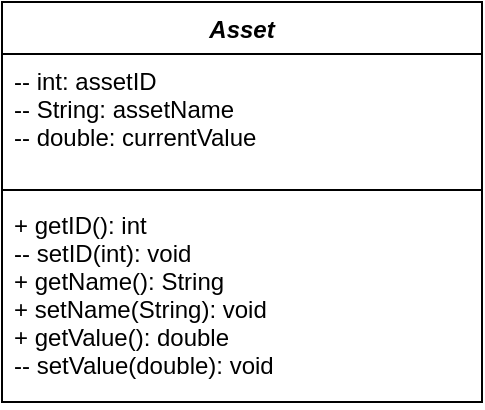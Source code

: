 <mxfile>
    <diagram id="XXtBx8HBpYeub70mTe9K" name="第 1 页">
        <mxGraphModel dx="1497" dy="581" grid="1" gridSize="10" guides="1" tooltips="1" connect="1" arrows="1" fold="1" page="1" pageScale="1" pageWidth="827" pageHeight="1169" math="0" shadow="0">
            <root>
                <mxCell id="0"/>
                <mxCell id="1" parent="0"/>
                <mxCell id="2" value="Asset" style="swimlane;fontStyle=3;align=center;verticalAlign=top;childLayout=stackLayout;horizontal=1;startSize=26;horizontalStack=0;resizeParent=1;resizeParentMax=0;resizeLast=0;collapsible=1;marginBottom=0;" vertex="1" parent="1">
                    <mxGeometry x="70" y="110" width="240" height="200" as="geometry"/>
                </mxCell>
                <mxCell id="3" value="-- int: assetID&#10;-- String: assetName&#10;-- double: currentValue&#10;" style="text;strokeColor=none;fillColor=none;align=left;verticalAlign=top;spacingLeft=4;spacingRight=4;overflow=hidden;rotatable=0;points=[[0,0.5],[1,0.5]];portConstraint=eastwest;" vertex="1" parent="2">
                    <mxGeometry y="26" width="240" height="64" as="geometry"/>
                </mxCell>
                <mxCell id="4" value="" style="line;strokeWidth=1;fillColor=none;align=left;verticalAlign=middle;spacingTop=-1;spacingLeft=3;spacingRight=3;rotatable=0;labelPosition=right;points=[];portConstraint=eastwest;strokeColor=inherit;" vertex="1" parent="2">
                    <mxGeometry y="90" width="240" height="8" as="geometry"/>
                </mxCell>
                <mxCell id="5" value="+ getID(): int&#10;-- setID(int): void&#10;+ getName(): String&#10;+ setName(String): void &#10;+ getValue(): double&#10;-- setValue(double): void" style="text;strokeColor=none;fillColor=none;align=left;verticalAlign=top;spacingLeft=4;spacingRight=4;overflow=hidden;rotatable=0;points=[[0,0.5],[1,0.5]];portConstraint=eastwest;" vertex="1" parent="2">
                    <mxGeometry y="98" width="240" height="102" as="geometry"/>
                </mxCell>
            </root>
        </mxGraphModel>
    </diagram>
</mxfile>
